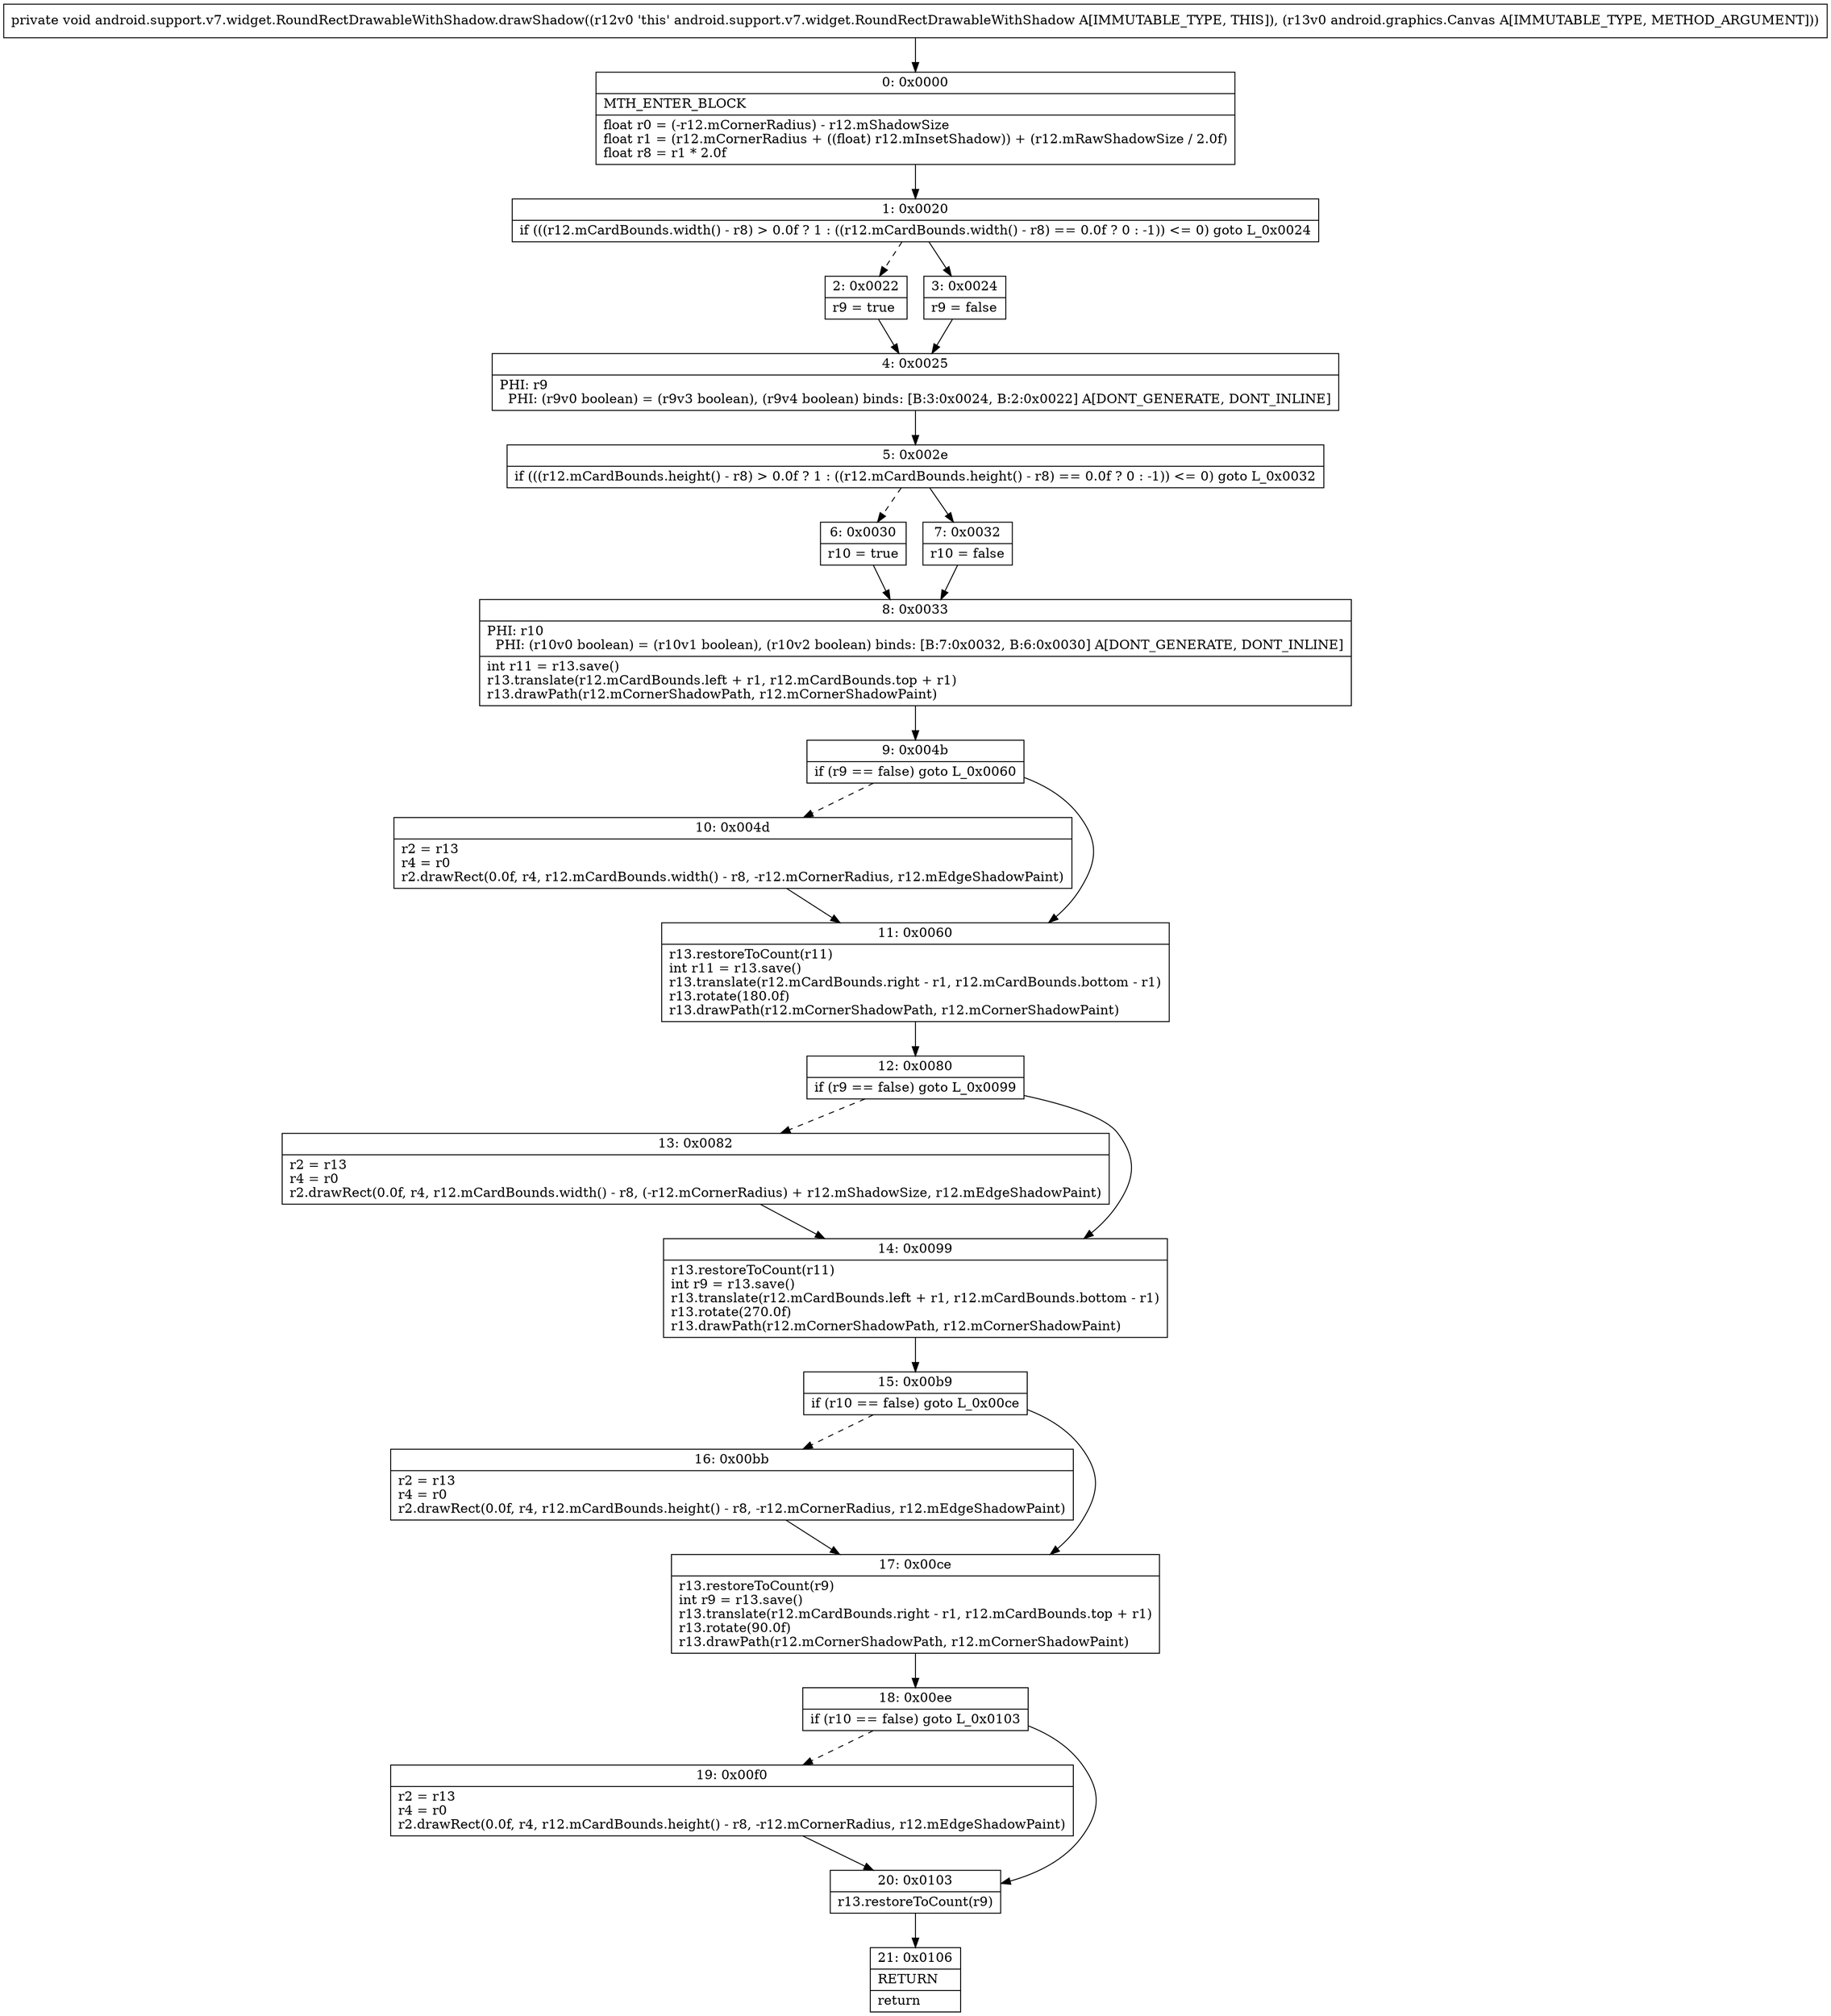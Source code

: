 digraph "CFG forandroid.support.v7.widget.RoundRectDrawableWithShadow.drawShadow(Landroid\/graphics\/Canvas;)V" {
Node_0 [shape=record,label="{0\:\ 0x0000|MTH_ENTER_BLOCK\l|float r0 = (\-r12.mCornerRadius) \- r12.mShadowSize\lfloat r1 = (r12.mCornerRadius + ((float) r12.mInsetShadow)) + (r12.mRawShadowSize \/ 2.0f)\lfloat r8 = r1 * 2.0f\l}"];
Node_1 [shape=record,label="{1\:\ 0x0020|if (((r12.mCardBounds.width() \- r8) \> 0.0f ? 1 : ((r12.mCardBounds.width() \- r8) == 0.0f ? 0 : \-1)) \<= 0) goto L_0x0024\l}"];
Node_2 [shape=record,label="{2\:\ 0x0022|r9 = true\l}"];
Node_3 [shape=record,label="{3\:\ 0x0024|r9 = false\l}"];
Node_4 [shape=record,label="{4\:\ 0x0025|PHI: r9 \l  PHI: (r9v0 boolean) = (r9v3 boolean), (r9v4 boolean) binds: [B:3:0x0024, B:2:0x0022] A[DONT_GENERATE, DONT_INLINE]\l}"];
Node_5 [shape=record,label="{5\:\ 0x002e|if (((r12.mCardBounds.height() \- r8) \> 0.0f ? 1 : ((r12.mCardBounds.height() \- r8) == 0.0f ? 0 : \-1)) \<= 0) goto L_0x0032\l}"];
Node_6 [shape=record,label="{6\:\ 0x0030|r10 = true\l}"];
Node_7 [shape=record,label="{7\:\ 0x0032|r10 = false\l}"];
Node_8 [shape=record,label="{8\:\ 0x0033|PHI: r10 \l  PHI: (r10v0 boolean) = (r10v1 boolean), (r10v2 boolean) binds: [B:7:0x0032, B:6:0x0030] A[DONT_GENERATE, DONT_INLINE]\l|int r11 = r13.save()\lr13.translate(r12.mCardBounds.left + r1, r12.mCardBounds.top + r1)\lr13.drawPath(r12.mCornerShadowPath, r12.mCornerShadowPaint)\l}"];
Node_9 [shape=record,label="{9\:\ 0x004b|if (r9 == false) goto L_0x0060\l}"];
Node_10 [shape=record,label="{10\:\ 0x004d|r2 = r13\lr4 = r0\lr2.drawRect(0.0f, r4, r12.mCardBounds.width() \- r8, \-r12.mCornerRadius, r12.mEdgeShadowPaint)\l}"];
Node_11 [shape=record,label="{11\:\ 0x0060|r13.restoreToCount(r11)\lint r11 = r13.save()\lr13.translate(r12.mCardBounds.right \- r1, r12.mCardBounds.bottom \- r1)\lr13.rotate(180.0f)\lr13.drawPath(r12.mCornerShadowPath, r12.mCornerShadowPaint)\l}"];
Node_12 [shape=record,label="{12\:\ 0x0080|if (r9 == false) goto L_0x0099\l}"];
Node_13 [shape=record,label="{13\:\ 0x0082|r2 = r13\lr4 = r0\lr2.drawRect(0.0f, r4, r12.mCardBounds.width() \- r8, (\-r12.mCornerRadius) + r12.mShadowSize, r12.mEdgeShadowPaint)\l}"];
Node_14 [shape=record,label="{14\:\ 0x0099|r13.restoreToCount(r11)\lint r9 = r13.save()\lr13.translate(r12.mCardBounds.left + r1, r12.mCardBounds.bottom \- r1)\lr13.rotate(270.0f)\lr13.drawPath(r12.mCornerShadowPath, r12.mCornerShadowPaint)\l}"];
Node_15 [shape=record,label="{15\:\ 0x00b9|if (r10 == false) goto L_0x00ce\l}"];
Node_16 [shape=record,label="{16\:\ 0x00bb|r2 = r13\lr4 = r0\lr2.drawRect(0.0f, r4, r12.mCardBounds.height() \- r8, \-r12.mCornerRadius, r12.mEdgeShadowPaint)\l}"];
Node_17 [shape=record,label="{17\:\ 0x00ce|r13.restoreToCount(r9)\lint r9 = r13.save()\lr13.translate(r12.mCardBounds.right \- r1, r12.mCardBounds.top + r1)\lr13.rotate(90.0f)\lr13.drawPath(r12.mCornerShadowPath, r12.mCornerShadowPaint)\l}"];
Node_18 [shape=record,label="{18\:\ 0x00ee|if (r10 == false) goto L_0x0103\l}"];
Node_19 [shape=record,label="{19\:\ 0x00f0|r2 = r13\lr4 = r0\lr2.drawRect(0.0f, r4, r12.mCardBounds.height() \- r8, \-r12.mCornerRadius, r12.mEdgeShadowPaint)\l}"];
Node_20 [shape=record,label="{20\:\ 0x0103|r13.restoreToCount(r9)\l}"];
Node_21 [shape=record,label="{21\:\ 0x0106|RETURN\l|return\l}"];
MethodNode[shape=record,label="{private void android.support.v7.widget.RoundRectDrawableWithShadow.drawShadow((r12v0 'this' android.support.v7.widget.RoundRectDrawableWithShadow A[IMMUTABLE_TYPE, THIS]), (r13v0 android.graphics.Canvas A[IMMUTABLE_TYPE, METHOD_ARGUMENT])) }"];
MethodNode -> Node_0;
Node_0 -> Node_1;
Node_1 -> Node_2[style=dashed];
Node_1 -> Node_3;
Node_2 -> Node_4;
Node_3 -> Node_4;
Node_4 -> Node_5;
Node_5 -> Node_6[style=dashed];
Node_5 -> Node_7;
Node_6 -> Node_8;
Node_7 -> Node_8;
Node_8 -> Node_9;
Node_9 -> Node_10[style=dashed];
Node_9 -> Node_11;
Node_10 -> Node_11;
Node_11 -> Node_12;
Node_12 -> Node_13[style=dashed];
Node_12 -> Node_14;
Node_13 -> Node_14;
Node_14 -> Node_15;
Node_15 -> Node_16[style=dashed];
Node_15 -> Node_17;
Node_16 -> Node_17;
Node_17 -> Node_18;
Node_18 -> Node_19[style=dashed];
Node_18 -> Node_20;
Node_19 -> Node_20;
Node_20 -> Node_21;
}

